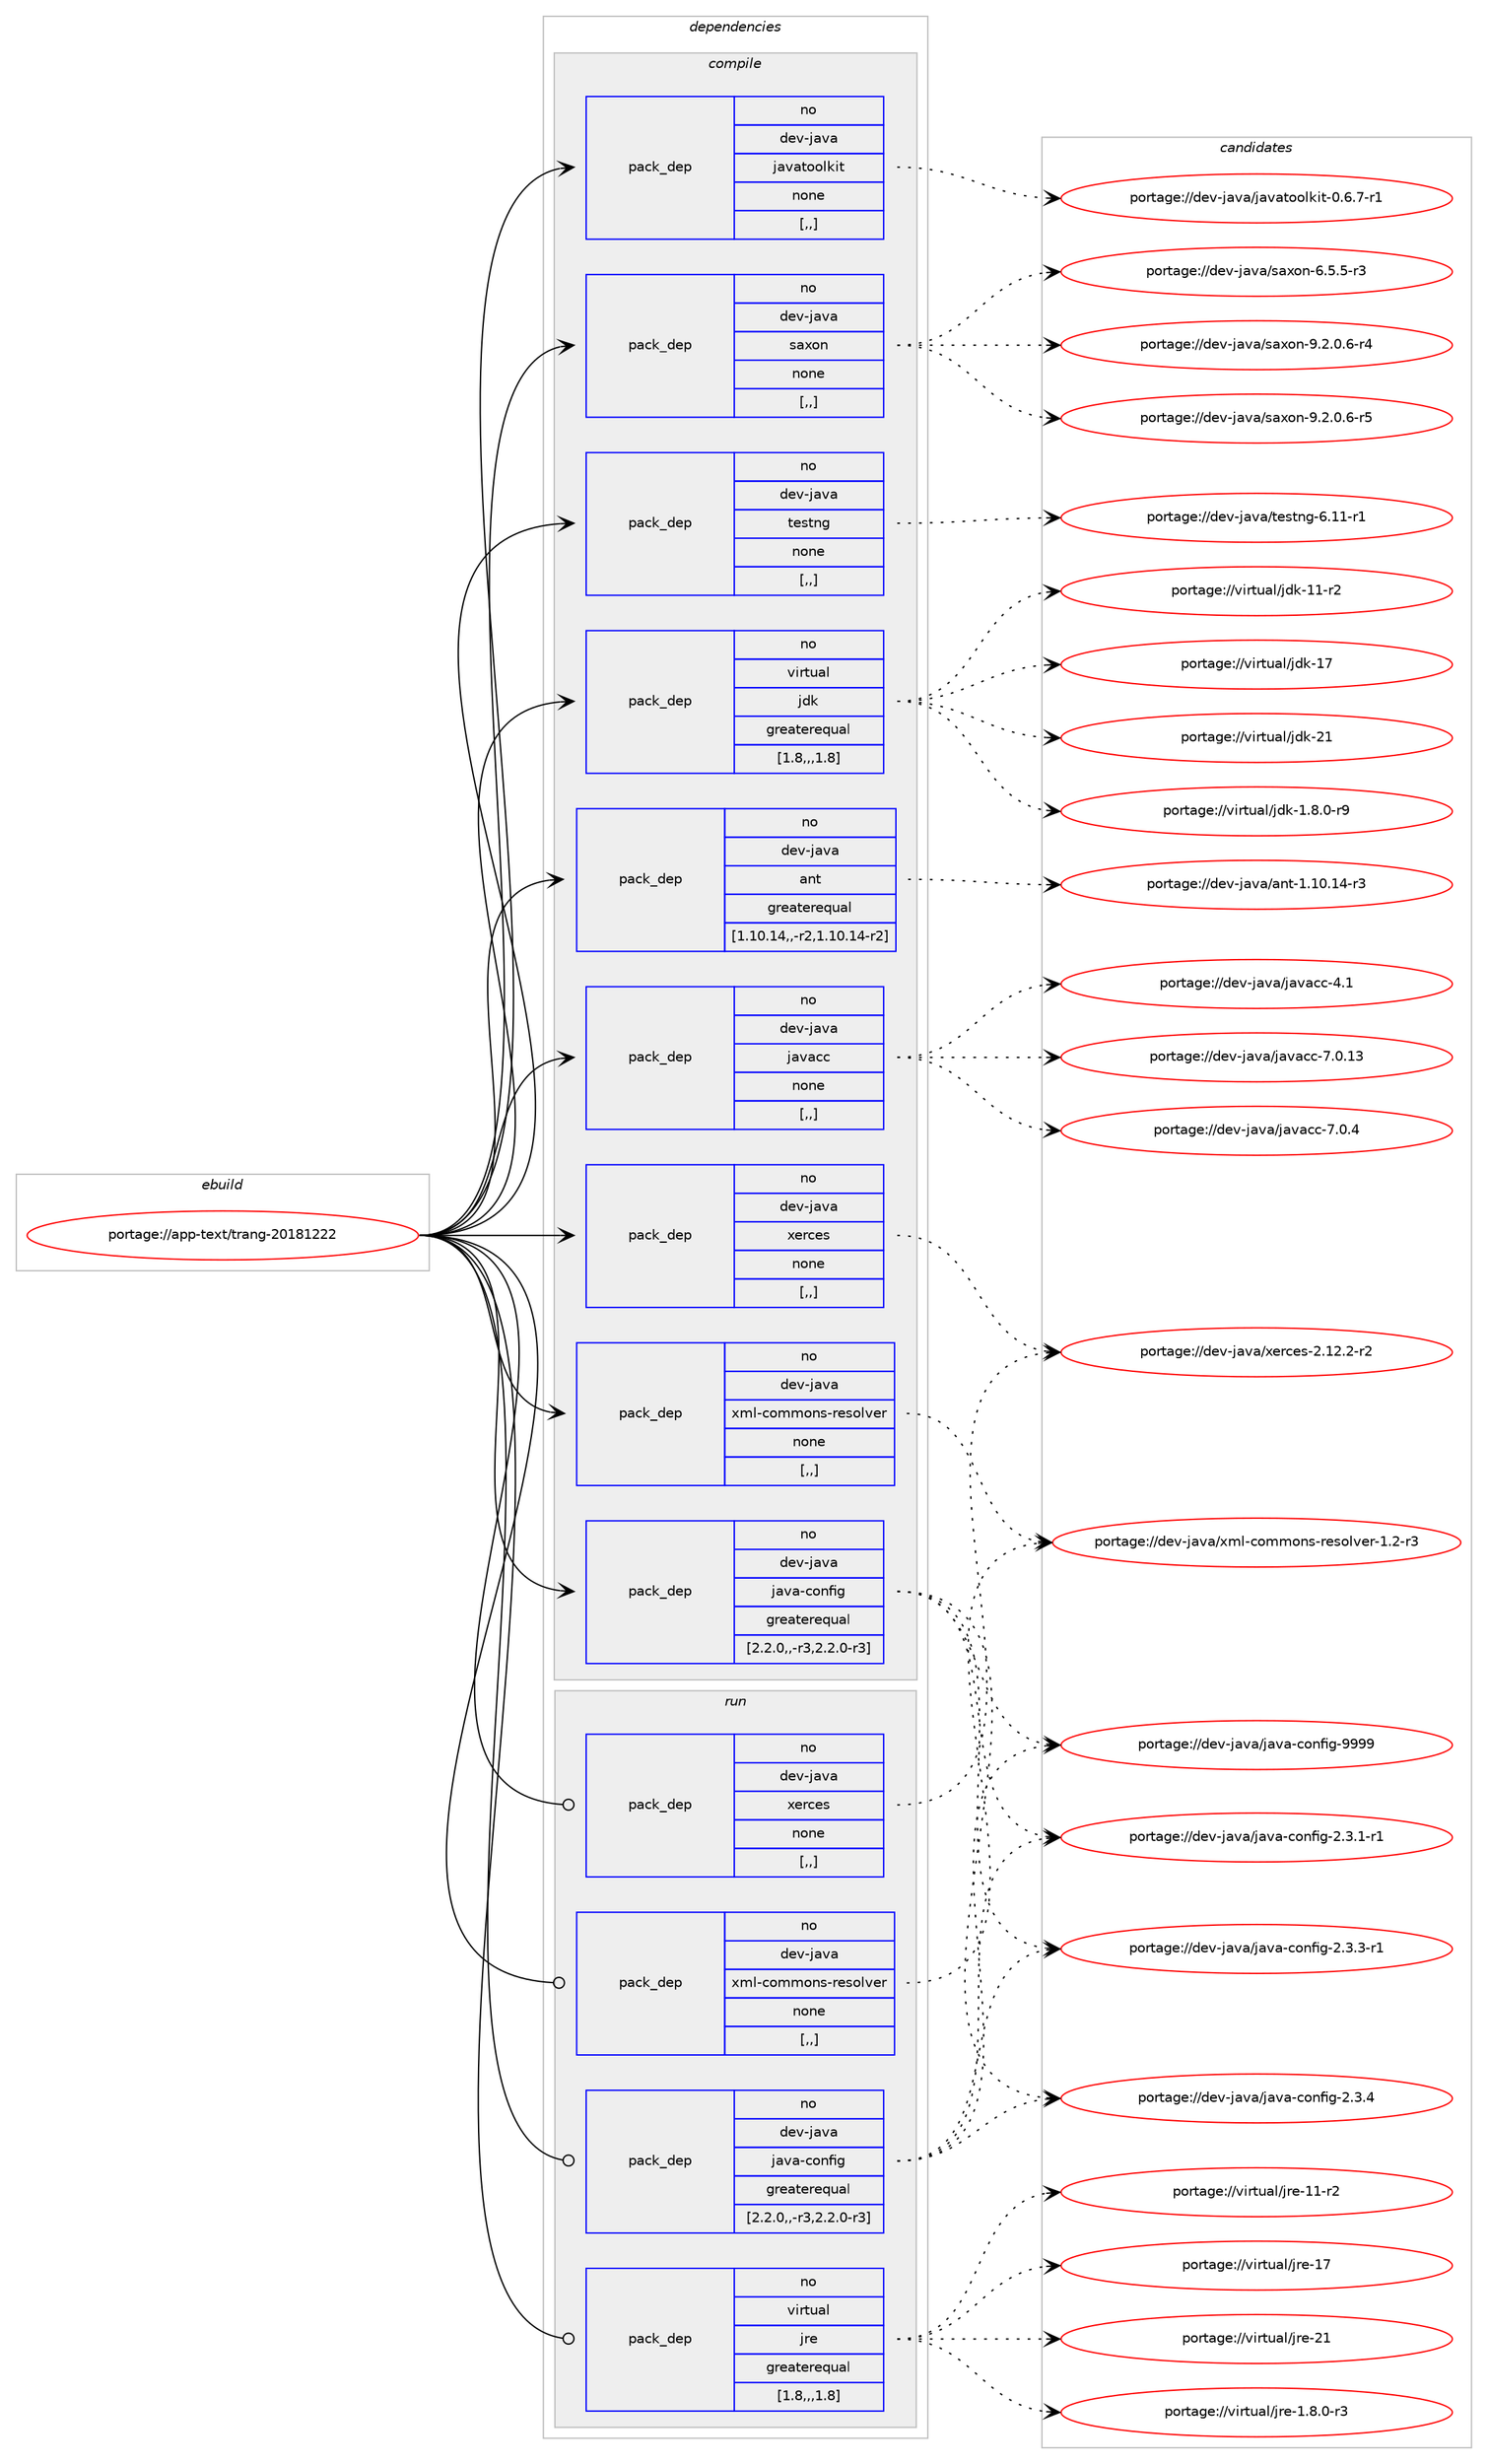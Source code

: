 digraph prolog {

# *************
# Graph options
# *************

newrank=true;
concentrate=true;
compound=true;
graph [rankdir=LR,fontname=Helvetica,fontsize=10,ranksep=1.5];#, ranksep=2.5, nodesep=0.2];
edge  [arrowhead=vee];
node  [fontname=Helvetica,fontsize=10];

# **********
# The ebuild
# **********

subgraph cluster_leftcol {
color=gray;
rank=same;
label=<<i>ebuild</i>>;
id [label="portage://app-text/trang-20181222", color=red, width=4, href="../app-text/trang-20181222.svg"];
}

# ****************
# The dependencies
# ****************

subgraph cluster_midcol {
color=gray;
label=<<i>dependencies</i>>;
subgraph cluster_compile {
fillcolor="#eeeeee";
style=filled;
label=<<i>compile</i>>;
subgraph pack42286 {
dependency58485 [label=<<TABLE BORDER="0" CELLBORDER="1" CELLSPACING="0" CELLPADDING="4" WIDTH="220"><TR><TD ROWSPAN="6" CELLPADDING="30">pack_dep</TD></TR><TR><TD WIDTH="110">no</TD></TR><TR><TD>dev-java</TD></TR><TR><TD>ant</TD></TR><TR><TD>greaterequal</TD></TR><TR><TD>[1.10.14,,-r2,1.10.14-r2]</TD></TR></TABLE>>, shape=none, color=blue];
}
id:e -> dependency58485:w [weight=20,style="solid",arrowhead="vee"];
subgraph pack42287 {
dependency58486 [label=<<TABLE BORDER="0" CELLBORDER="1" CELLSPACING="0" CELLPADDING="4" WIDTH="220"><TR><TD ROWSPAN="6" CELLPADDING="30">pack_dep</TD></TR><TR><TD WIDTH="110">no</TD></TR><TR><TD>dev-java</TD></TR><TR><TD>java-config</TD></TR><TR><TD>greaterequal</TD></TR><TR><TD>[2.2.0,,-r3,2.2.0-r3]</TD></TR></TABLE>>, shape=none, color=blue];
}
id:e -> dependency58486:w [weight=20,style="solid",arrowhead="vee"];
subgraph pack42288 {
dependency58487 [label=<<TABLE BORDER="0" CELLBORDER="1" CELLSPACING="0" CELLPADDING="4" WIDTH="220"><TR><TD ROWSPAN="6" CELLPADDING="30">pack_dep</TD></TR><TR><TD WIDTH="110">no</TD></TR><TR><TD>dev-java</TD></TR><TR><TD>javacc</TD></TR><TR><TD>none</TD></TR><TR><TD>[,,]</TD></TR></TABLE>>, shape=none, color=blue];
}
id:e -> dependency58487:w [weight=20,style="solid",arrowhead="vee"];
subgraph pack42289 {
dependency58488 [label=<<TABLE BORDER="0" CELLBORDER="1" CELLSPACING="0" CELLPADDING="4" WIDTH="220"><TR><TD ROWSPAN="6" CELLPADDING="30">pack_dep</TD></TR><TR><TD WIDTH="110">no</TD></TR><TR><TD>dev-java</TD></TR><TR><TD>javatoolkit</TD></TR><TR><TD>none</TD></TR><TR><TD>[,,]</TD></TR></TABLE>>, shape=none, color=blue];
}
id:e -> dependency58488:w [weight=20,style="solid",arrowhead="vee"];
subgraph pack42290 {
dependency58489 [label=<<TABLE BORDER="0" CELLBORDER="1" CELLSPACING="0" CELLPADDING="4" WIDTH="220"><TR><TD ROWSPAN="6" CELLPADDING="30">pack_dep</TD></TR><TR><TD WIDTH="110">no</TD></TR><TR><TD>dev-java</TD></TR><TR><TD>saxon</TD></TR><TR><TD>none</TD></TR><TR><TD>[,,]</TD></TR></TABLE>>, shape=none, color=blue];
}
id:e -> dependency58489:w [weight=20,style="solid",arrowhead="vee"];
subgraph pack42291 {
dependency58490 [label=<<TABLE BORDER="0" CELLBORDER="1" CELLSPACING="0" CELLPADDING="4" WIDTH="220"><TR><TD ROWSPAN="6" CELLPADDING="30">pack_dep</TD></TR><TR><TD WIDTH="110">no</TD></TR><TR><TD>dev-java</TD></TR><TR><TD>testng</TD></TR><TR><TD>none</TD></TR><TR><TD>[,,]</TD></TR></TABLE>>, shape=none, color=blue];
}
id:e -> dependency58490:w [weight=20,style="solid",arrowhead="vee"];
subgraph pack42292 {
dependency58491 [label=<<TABLE BORDER="0" CELLBORDER="1" CELLSPACING="0" CELLPADDING="4" WIDTH="220"><TR><TD ROWSPAN="6" CELLPADDING="30">pack_dep</TD></TR><TR><TD WIDTH="110">no</TD></TR><TR><TD>dev-java</TD></TR><TR><TD>xerces</TD></TR><TR><TD>none</TD></TR><TR><TD>[,,]</TD></TR></TABLE>>, shape=none, color=blue];
}
id:e -> dependency58491:w [weight=20,style="solid",arrowhead="vee"];
subgraph pack42293 {
dependency58492 [label=<<TABLE BORDER="0" CELLBORDER="1" CELLSPACING="0" CELLPADDING="4" WIDTH="220"><TR><TD ROWSPAN="6" CELLPADDING="30">pack_dep</TD></TR><TR><TD WIDTH="110">no</TD></TR><TR><TD>dev-java</TD></TR><TR><TD>xml-commons-resolver</TD></TR><TR><TD>none</TD></TR><TR><TD>[,,]</TD></TR></TABLE>>, shape=none, color=blue];
}
id:e -> dependency58492:w [weight=20,style="solid",arrowhead="vee"];
subgraph pack42294 {
dependency58493 [label=<<TABLE BORDER="0" CELLBORDER="1" CELLSPACING="0" CELLPADDING="4" WIDTH="220"><TR><TD ROWSPAN="6" CELLPADDING="30">pack_dep</TD></TR><TR><TD WIDTH="110">no</TD></TR><TR><TD>virtual</TD></TR><TR><TD>jdk</TD></TR><TR><TD>greaterequal</TD></TR><TR><TD>[1.8,,,1.8]</TD></TR></TABLE>>, shape=none, color=blue];
}
id:e -> dependency58493:w [weight=20,style="solid",arrowhead="vee"];
}
subgraph cluster_compileandrun {
fillcolor="#eeeeee";
style=filled;
label=<<i>compile and run</i>>;
}
subgraph cluster_run {
fillcolor="#eeeeee";
style=filled;
label=<<i>run</i>>;
subgraph pack42295 {
dependency58494 [label=<<TABLE BORDER="0" CELLBORDER="1" CELLSPACING="0" CELLPADDING="4" WIDTH="220"><TR><TD ROWSPAN="6" CELLPADDING="30">pack_dep</TD></TR><TR><TD WIDTH="110">no</TD></TR><TR><TD>dev-java</TD></TR><TR><TD>java-config</TD></TR><TR><TD>greaterequal</TD></TR><TR><TD>[2.2.0,,-r3,2.2.0-r3]</TD></TR></TABLE>>, shape=none, color=blue];
}
id:e -> dependency58494:w [weight=20,style="solid",arrowhead="odot"];
subgraph pack42296 {
dependency58495 [label=<<TABLE BORDER="0" CELLBORDER="1" CELLSPACING="0" CELLPADDING="4" WIDTH="220"><TR><TD ROWSPAN="6" CELLPADDING="30">pack_dep</TD></TR><TR><TD WIDTH="110">no</TD></TR><TR><TD>dev-java</TD></TR><TR><TD>xerces</TD></TR><TR><TD>none</TD></TR><TR><TD>[,,]</TD></TR></TABLE>>, shape=none, color=blue];
}
id:e -> dependency58495:w [weight=20,style="solid",arrowhead="odot"];
subgraph pack42297 {
dependency58496 [label=<<TABLE BORDER="0" CELLBORDER="1" CELLSPACING="0" CELLPADDING="4" WIDTH="220"><TR><TD ROWSPAN="6" CELLPADDING="30">pack_dep</TD></TR><TR><TD WIDTH="110">no</TD></TR><TR><TD>dev-java</TD></TR><TR><TD>xml-commons-resolver</TD></TR><TR><TD>none</TD></TR><TR><TD>[,,]</TD></TR></TABLE>>, shape=none, color=blue];
}
id:e -> dependency58496:w [weight=20,style="solid",arrowhead="odot"];
subgraph pack42298 {
dependency58497 [label=<<TABLE BORDER="0" CELLBORDER="1" CELLSPACING="0" CELLPADDING="4" WIDTH="220"><TR><TD ROWSPAN="6" CELLPADDING="30">pack_dep</TD></TR><TR><TD WIDTH="110">no</TD></TR><TR><TD>virtual</TD></TR><TR><TD>jre</TD></TR><TR><TD>greaterequal</TD></TR><TR><TD>[1.8,,,1.8]</TD></TR></TABLE>>, shape=none, color=blue];
}
id:e -> dependency58497:w [weight=20,style="solid",arrowhead="odot"];
}
}

# **************
# The candidates
# **************

subgraph cluster_choices {
rank=same;
color=gray;
label=<<i>candidates</i>>;

subgraph choice42286 {
color=black;
nodesep=1;
choice100101118451069711897479711011645494649484649524511451 [label="portage://dev-java/ant-1.10.14-r3", color=red, width=4,href="../dev-java/ant-1.10.14-r3.svg"];
dependency58485:e -> choice100101118451069711897479711011645494649484649524511451:w [style=dotted,weight="100"];
}
subgraph choice42287 {
color=black;
nodesep=1;
choice10010111845106971189747106971189745991111101021051034550465146494511449 [label="portage://dev-java/java-config-2.3.1-r1", color=red, width=4,href="../dev-java/java-config-2.3.1-r1.svg"];
choice10010111845106971189747106971189745991111101021051034550465146514511449 [label="portage://dev-java/java-config-2.3.3-r1", color=red, width=4,href="../dev-java/java-config-2.3.3-r1.svg"];
choice1001011184510697118974710697118974599111110102105103455046514652 [label="portage://dev-java/java-config-2.3.4", color=red, width=4,href="../dev-java/java-config-2.3.4.svg"];
choice10010111845106971189747106971189745991111101021051034557575757 [label="portage://dev-java/java-config-9999", color=red, width=4,href="../dev-java/java-config-9999.svg"];
dependency58486:e -> choice10010111845106971189747106971189745991111101021051034550465146494511449:w [style=dotted,weight="100"];
dependency58486:e -> choice10010111845106971189747106971189745991111101021051034550465146514511449:w [style=dotted,weight="100"];
dependency58486:e -> choice1001011184510697118974710697118974599111110102105103455046514652:w [style=dotted,weight="100"];
dependency58486:e -> choice10010111845106971189747106971189745991111101021051034557575757:w [style=dotted,weight="100"];
}
subgraph choice42288 {
color=black;
nodesep=1;
choice100101118451069711897471069711897999945524649 [label="portage://dev-java/javacc-4.1", color=red, width=4,href="../dev-java/javacc-4.1.svg"];
choice100101118451069711897471069711897999945554648464951 [label="portage://dev-java/javacc-7.0.13", color=red, width=4,href="../dev-java/javacc-7.0.13.svg"];
choice1001011184510697118974710697118979999455546484652 [label="portage://dev-java/javacc-7.0.4", color=red, width=4,href="../dev-java/javacc-7.0.4.svg"];
dependency58487:e -> choice100101118451069711897471069711897999945524649:w [style=dotted,weight="100"];
dependency58487:e -> choice100101118451069711897471069711897999945554648464951:w [style=dotted,weight="100"];
dependency58487:e -> choice1001011184510697118974710697118979999455546484652:w [style=dotted,weight="100"];
}
subgraph choice42289 {
color=black;
nodesep=1;
choice1001011184510697118974710697118971161111111081071051164548465446554511449 [label="portage://dev-java/javatoolkit-0.6.7-r1", color=red, width=4,href="../dev-java/javatoolkit-0.6.7-r1.svg"];
dependency58488:e -> choice1001011184510697118974710697118971161111111081071051164548465446554511449:w [style=dotted,weight="100"];
}
subgraph choice42290 {
color=black;
nodesep=1;
choice10010111845106971189747115971201111104554465346534511451 [label="portage://dev-java/saxon-6.5.5-r3", color=red, width=4,href="../dev-java/saxon-6.5.5-r3.svg"];
choice100101118451069711897471159712011111045574650464846544511452 [label="portage://dev-java/saxon-9.2.0.6-r4", color=red, width=4,href="../dev-java/saxon-9.2.0.6-r4.svg"];
choice100101118451069711897471159712011111045574650464846544511453 [label="portage://dev-java/saxon-9.2.0.6-r5", color=red, width=4,href="../dev-java/saxon-9.2.0.6-r5.svg"];
dependency58489:e -> choice10010111845106971189747115971201111104554465346534511451:w [style=dotted,weight="100"];
dependency58489:e -> choice100101118451069711897471159712011111045574650464846544511452:w [style=dotted,weight="100"];
dependency58489:e -> choice100101118451069711897471159712011111045574650464846544511453:w [style=dotted,weight="100"];
}
subgraph choice42291 {
color=black;
nodesep=1;
choice1001011184510697118974711610111511611010345544649494511449 [label="portage://dev-java/testng-6.11-r1", color=red, width=4,href="../dev-java/testng-6.11-r1.svg"];
dependency58490:e -> choice1001011184510697118974711610111511611010345544649494511449:w [style=dotted,weight="100"];
}
subgraph choice42292 {
color=black;
nodesep=1;
choice1001011184510697118974712010111499101115455046495046504511450 [label="portage://dev-java/xerces-2.12.2-r2", color=red, width=4,href="../dev-java/xerces-2.12.2-r2.svg"];
dependency58491:e -> choice1001011184510697118974712010111499101115455046495046504511450:w [style=dotted,weight="100"];
}
subgraph choice42293 {
color=black;
nodesep=1;
choice10010111845106971189747120109108459911110910911111011545114101115111108118101114454946504511451 [label="portage://dev-java/xml-commons-resolver-1.2-r3", color=red, width=4,href="../dev-java/xml-commons-resolver-1.2-r3.svg"];
dependency58492:e -> choice10010111845106971189747120109108459911110910911111011545114101115111108118101114454946504511451:w [style=dotted,weight="100"];
}
subgraph choice42294 {
color=black;
nodesep=1;
choice11810511411611797108471061001074549465646484511457 [label="portage://virtual/jdk-1.8.0-r9", color=red, width=4,href="../virtual/jdk-1.8.0-r9.svg"];
choice11810511411611797108471061001074549494511450 [label="portage://virtual/jdk-11-r2", color=red, width=4,href="../virtual/jdk-11-r2.svg"];
choice1181051141161179710847106100107454955 [label="portage://virtual/jdk-17", color=red, width=4,href="../virtual/jdk-17.svg"];
choice1181051141161179710847106100107455049 [label="portage://virtual/jdk-21", color=red, width=4,href="../virtual/jdk-21.svg"];
dependency58493:e -> choice11810511411611797108471061001074549465646484511457:w [style=dotted,weight="100"];
dependency58493:e -> choice11810511411611797108471061001074549494511450:w [style=dotted,weight="100"];
dependency58493:e -> choice1181051141161179710847106100107454955:w [style=dotted,weight="100"];
dependency58493:e -> choice1181051141161179710847106100107455049:w [style=dotted,weight="100"];
}
subgraph choice42295 {
color=black;
nodesep=1;
choice10010111845106971189747106971189745991111101021051034550465146494511449 [label="portage://dev-java/java-config-2.3.1-r1", color=red, width=4,href="../dev-java/java-config-2.3.1-r1.svg"];
choice10010111845106971189747106971189745991111101021051034550465146514511449 [label="portage://dev-java/java-config-2.3.3-r1", color=red, width=4,href="../dev-java/java-config-2.3.3-r1.svg"];
choice1001011184510697118974710697118974599111110102105103455046514652 [label="portage://dev-java/java-config-2.3.4", color=red, width=4,href="../dev-java/java-config-2.3.4.svg"];
choice10010111845106971189747106971189745991111101021051034557575757 [label="portage://dev-java/java-config-9999", color=red, width=4,href="../dev-java/java-config-9999.svg"];
dependency58494:e -> choice10010111845106971189747106971189745991111101021051034550465146494511449:w [style=dotted,weight="100"];
dependency58494:e -> choice10010111845106971189747106971189745991111101021051034550465146514511449:w [style=dotted,weight="100"];
dependency58494:e -> choice1001011184510697118974710697118974599111110102105103455046514652:w [style=dotted,weight="100"];
dependency58494:e -> choice10010111845106971189747106971189745991111101021051034557575757:w [style=dotted,weight="100"];
}
subgraph choice42296 {
color=black;
nodesep=1;
choice1001011184510697118974712010111499101115455046495046504511450 [label="portage://dev-java/xerces-2.12.2-r2", color=red, width=4,href="../dev-java/xerces-2.12.2-r2.svg"];
dependency58495:e -> choice1001011184510697118974712010111499101115455046495046504511450:w [style=dotted,weight="100"];
}
subgraph choice42297 {
color=black;
nodesep=1;
choice10010111845106971189747120109108459911110910911111011545114101115111108118101114454946504511451 [label="portage://dev-java/xml-commons-resolver-1.2-r3", color=red, width=4,href="../dev-java/xml-commons-resolver-1.2-r3.svg"];
dependency58496:e -> choice10010111845106971189747120109108459911110910911111011545114101115111108118101114454946504511451:w [style=dotted,weight="100"];
}
subgraph choice42298 {
color=black;
nodesep=1;
choice11810511411611797108471061141014549465646484511451 [label="portage://virtual/jre-1.8.0-r3", color=red, width=4,href="../virtual/jre-1.8.0-r3.svg"];
choice11810511411611797108471061141014549494511450 [label="portage://virtual/jre-11-r2", color=red, width=4,href="../virtual/jre-11-r2.svg"];
choice1181051141161179710847106114101454955 [label="portage://virtual/jre-17", color=red, width=4,href="../virtual/jre-17.svg"];
choice1181051141161179710847106114101455049 [label="portage://virtual/jre-21", color=red, width=4,href="../virtual/jre-21.svg"];
dependency58497:e -> choice11810511411611797108471061141014549465646484511451:w [style=dotted,weight="100"];
dependency58497:e -> choice11810511411611797108471061141014549494511450:w [style=dotted,weight="100"];
dependency58497:e -> choice1181051141161179710847106114101454955:w [style=dotted,weight="100"];
dependency58497:e -> choice1181051141161179710847106114101455049:w [style=dotted,weight="100"];
}
}

}
